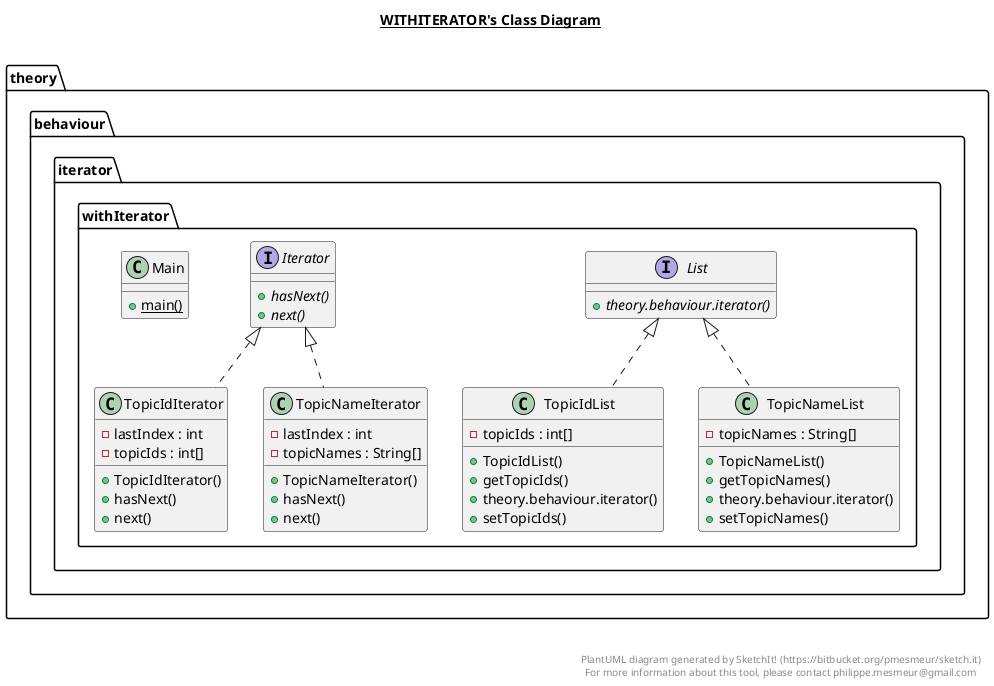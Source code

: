 @startuml

title __WITHITERATOR's Class Diagram__\n

  namespace theory.behaviour.iterator.withIterator {
    interface theory.behaviour.iterator.withIterator.Iterator {
        {abstract} + hasNext()
        {abstract} + next()
    }
  }
  

  namespace theory.behaviour.iterator.withIterator {
    interface theory.behaviour.iterator.withIterator.List {
        {abstract} + theory.behaviour.iterator()
    }
  }
  

  namespace theory.behaviour.iterator.withIterator {
    class theory.behaviour.iterator.withIterator.Main {
        {static} + main()
    }
  }
  

  namespace theory.behaviour.iterator.withIterator {
    class theory.behaviour.iterator.withIterator.TopicIdIterator {
        - lastIndex : int
        - topicIds : int[]
        + TopicIdIterator()
        + hasNext()
        + next()
    }
  }
  

  namespace theory.behaviour.iterator.withIterator {
    class theory.behaviour.iterator.withIterator.TopicIdList {
        - topicIds : int[]
        + TopicIdList()
        + getTopicIds()
        + theory.behaviour.iterator()
        + setTopicIds()
    }
  }
  

  namespace theory.behaviour.iterator.withIterator {
    class theory.behaviour.iterator.withIterator.TopicNameIterator {
        - lastIndex : int
        - topicNames : String[]
        + TopicNameIterator()
        + hasNext()
        + next()
    }
  }
  

  namespace theory.behaviour.iterator.withIterator {
    class theory.behaviour.iterator.withIterator.TopicNameList {
        - topicNames : String[]
        + TopicNameList()
        + getTopicNames()
        + theory.behaviour.iterator()
        + setTopicNames()
    }
  }
  

  theory.behaviour.iterator.withIterator.TopicIdIterator .up.|> theory.behaviour.iterator.withIterator.Iterator
  theory.behaviour.iterator.withIterator.TopicIdList .up.|> theory.behaviour.iterator.withIterator.List
  theory.behaviour.iterator.withIterator.TopicNameIterator .up.|> theory.behaviour.iterator.withIterator.Iterator
  theory.behaviour.iterator.withIterator.TopicNameList .up.|> theory.behaviour.iterator.withIterator.List


right footer


PlantUML diagram generated by SketchIt! (https://bitbucket.org/pmesmeur/sketch.it)
For more information about this tool, please contact philippe.mesmeur@gmail.com
endfooter

@enduml
